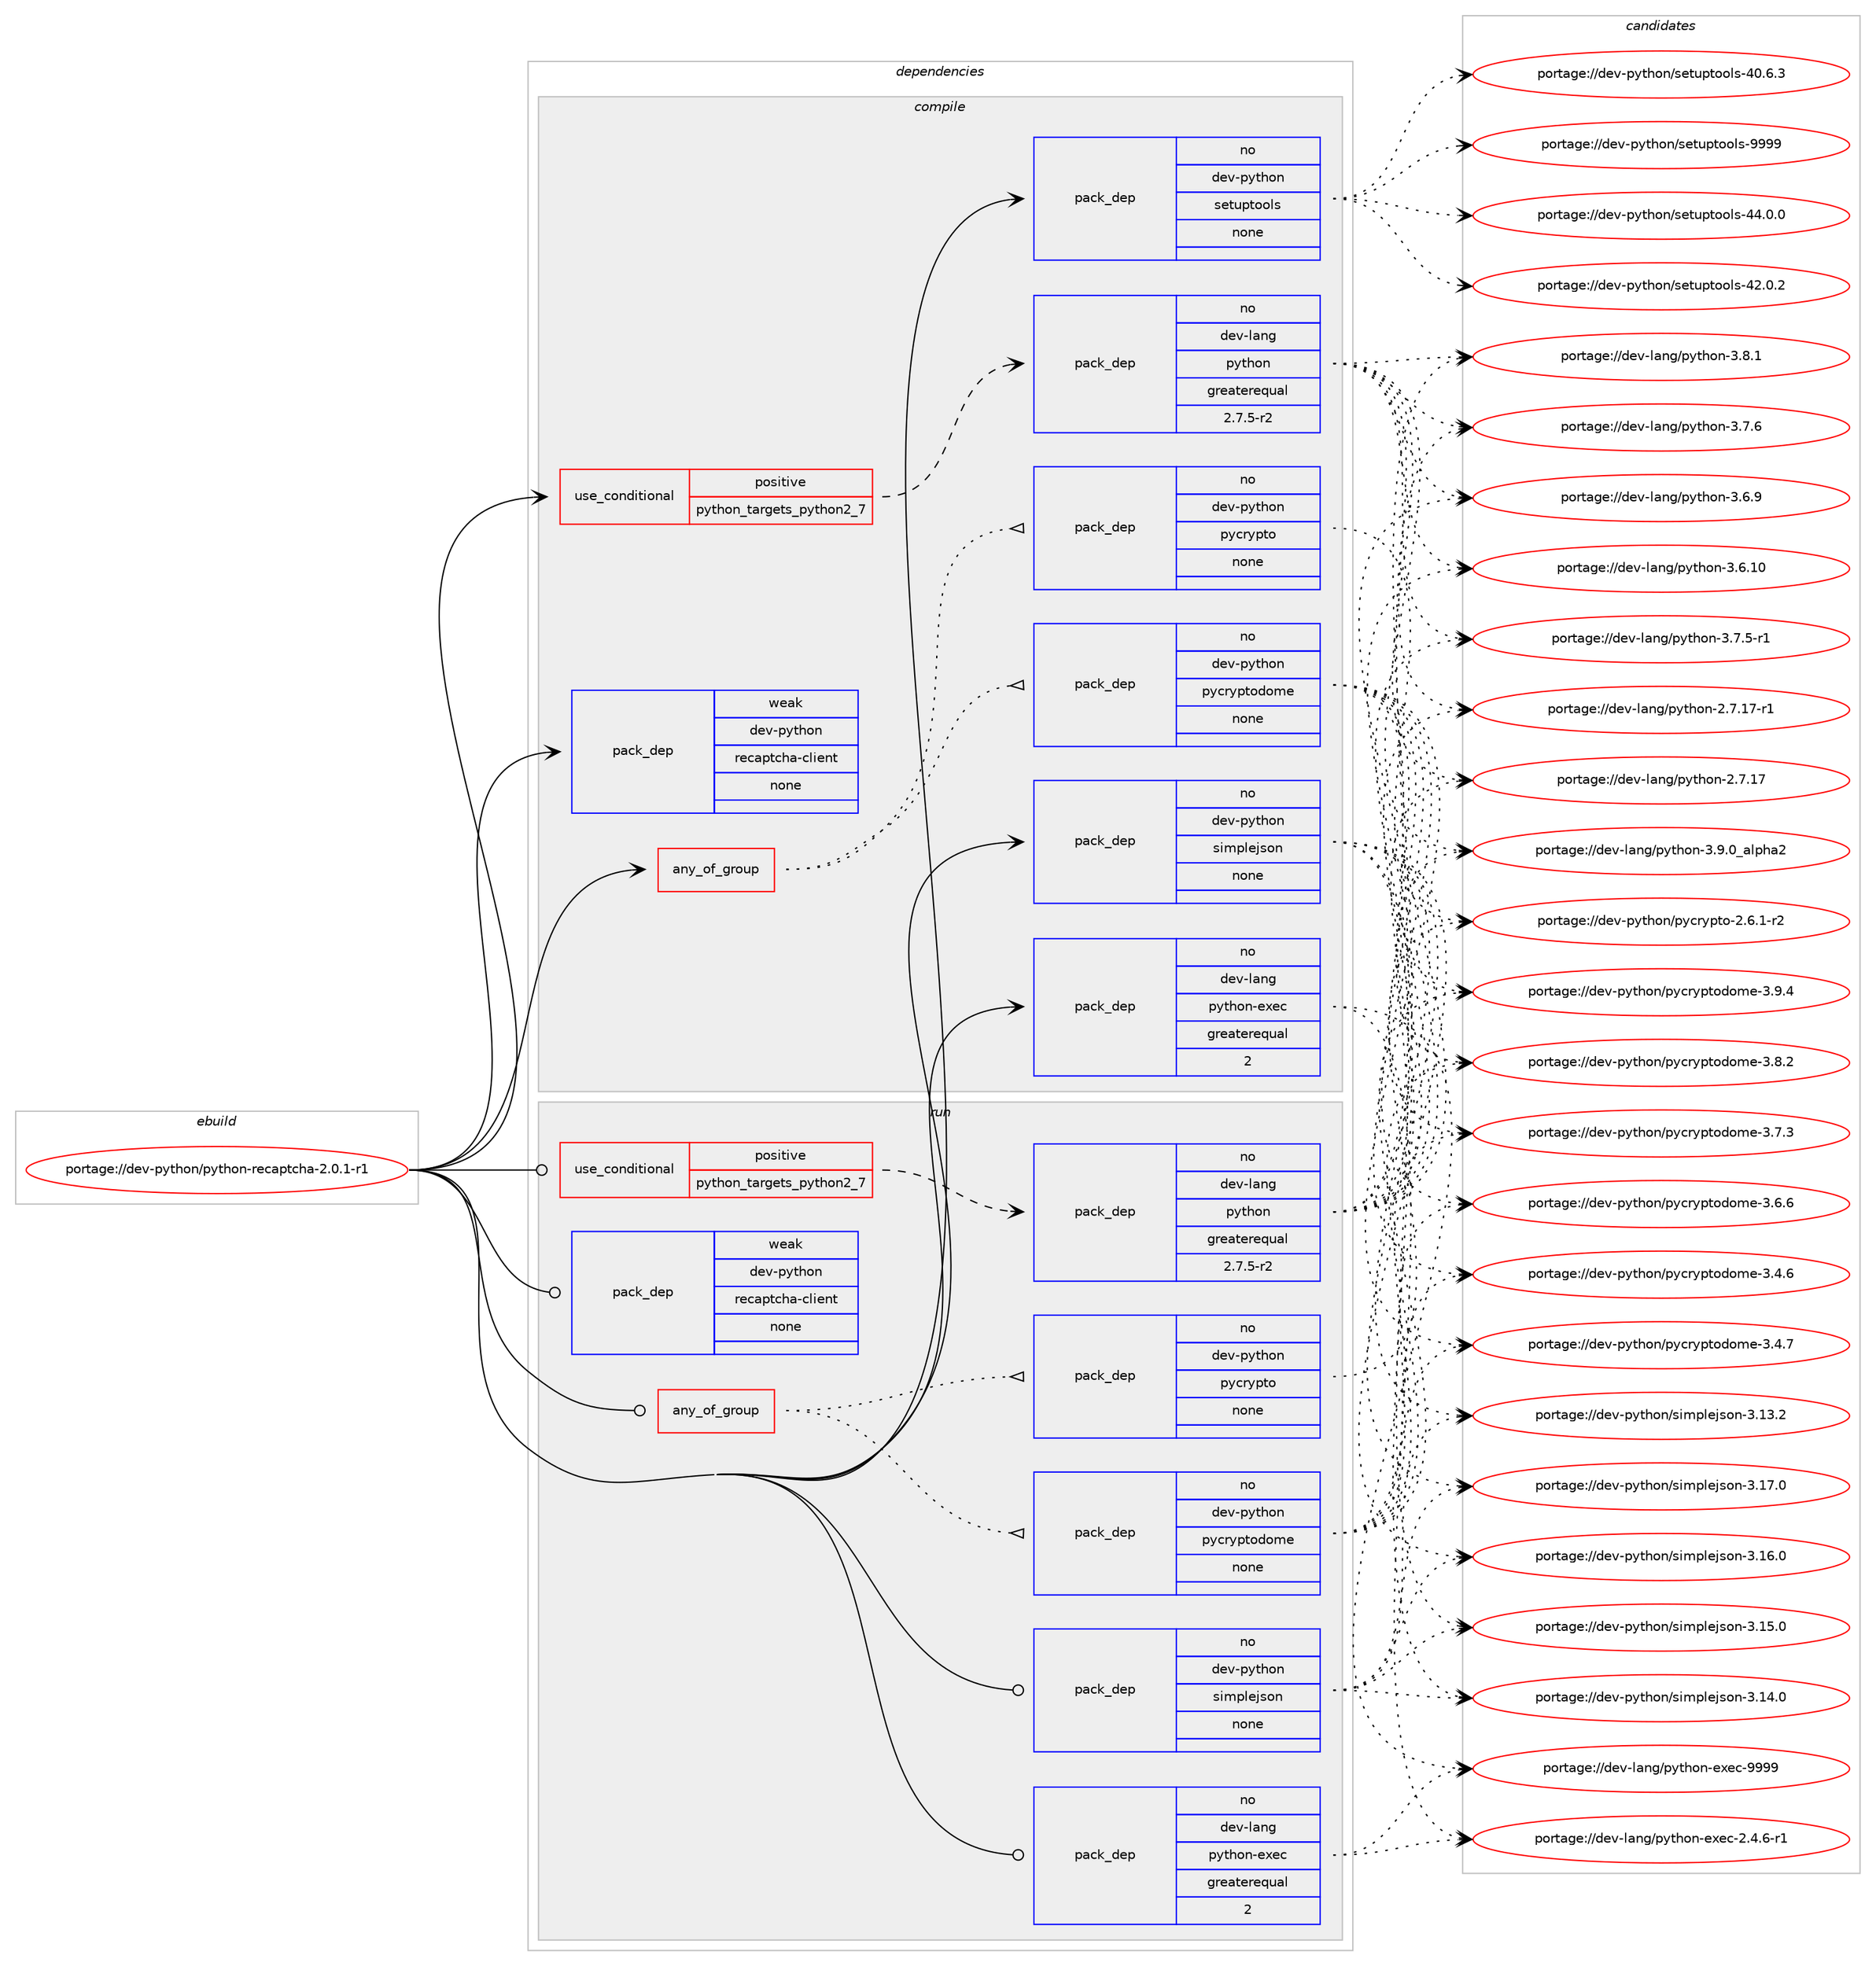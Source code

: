digraph prolog {

# *************
# Graph options
# *************

newrank=true;
concentrate=true;
compound=true;
graph [rankdir=LR,fontname=Helvetica,fontsize=10,ranksep=1.5];#, ranksep=2.5, nodesep=0.2];
edge  [arrowhead=vee];
node  [fontname=Helvetica,fontsize=10];

# **********
# The ebuild
# **********

subgraph cluster_leftcol {
color=gray;
rank=same;
label=<<i>ebuild</i>>;
id [label="portage://dev-python/python-recaptcha-2.0.1-r1", color=red, width=4, href="../dev-python/python-recaptcha-2.0.1-r1.svg"];
}

# ****************
# The dependencies
# ****************

subgraph cluster_midcol {
color=gray;
label=<<i>dependencies</i>>;
subgraph cluster_compile {
fillcolor="#eeeeee";
style=filled;
label=<<i>compile</i>>;
subgraph any4702 {
dependency431073 [label=<<TABLE BORDER="0" CELLBORDER="1" CELLSPACING="0" CELLPADDING="4"><TR><TD CELLPADDING="10">any_of_group</TD></TR></TABLE>>, shape=none, color=red];subgraph pack318597 {
dependency431074 [label=<<TABLE BORDER="0" CELLBORDER="1" CELLSPACING="0" CELLPADDING="4" WIDTH="220"><TR><TD ROWSPAN="6" CELLPADDING="30">pack_dep</TD></TR><TR><TD WIDTH="110">no</TD></TR><TR><TD>dev-python</TD></TR><TR><TD>pycryptodome</TD></TR><TR><TD>none</TD></TR><TR><TD></TD></TR></TABLE>>, shape=none, color=blue];
}
dependency431073:e -> dependency431074:w [weight=20,style="dotted",arrowhead="oinv"];
subgraph pack318598 {
dependency431075 [label=<<TABLE BORDER="0" CELLBORDER="1" CELLSPACING="0" CELLPADDING="4" WIDTH="220"><TR><TD ROWSPAN="6" CELLPADDING="30">pack_dep</TD></TR><TR><TD WIDTH="110">no</TD></TR><TR><TD>dev-python</TD></TR><TR><TD>pycrypto</TD></TR><TR><TD>none</TD></TR><TR><TD></TD></TR></TABLE>>, shape=none, color=blue];
}
dependency431073:e -> dependency431075:w [weight=20,style="dotted",arrowhead="oinv"];
}
id:e -> dependency431073:w [weight=20,style="solid",arrowhead="vee"];
subgraph cond107563 {
dependency431076 [label=<<TABLE BORDER="0" CELLBORDER="1" CELLSPACING="0" CELLPADDING="4"><TR><TD ROWSPAN="3" CELLPADDING="10">use_conditional</TD></TR><TR><TD>positive</TD></TR><TR><TD>python_targets_python2_7</TD></TR></TABLE>>, shape=none, color=red];
subgraph pack318599 {
dependency431077 [label=<<TABLE BORDER="0" CELLBORDER="1" CELLSPACING="0" CELLPADDING="4" WIDTH="220"><TR><TD ROWSPAN="6" CELLPADDING="30">pack_dep</TD></TR><TR><TD WIDTH="110">no</TD></TR><TR><TD>dev-lang</TD></TR><TR><TD>python</TD></TR><TR><TD>greaterequal</TD></TR><TR><TD>2.7.5-r2</TD></TR></TABLE>>, shape=none, color=blue];
}
dependency431076:e -> dependency431077:w [weight=20,style="dashed",arrowhead="vee"];
}
id:e -> dependency431076:w [weight=20,style="solid",arrowhead="vee"];
subgraph pack318600 {
dependency431078 [label=<<TABLE BORDER="0" CELLBORDER="1" CELLSPACING="0" CELLPADDING="4" WIDTH="220"><TR><TD ROWSPAN="6" CELLPADDING="30">pack_dep</TD></TR><TR><TD WIDTH="110">no</TD></TR><TR><TD>dev-lang</TD></TR><TR><TD>python-exec</TD></TR><TR><TD>greaterequal</TD></TR><TR><TD>2</TD></TR></TABLE>>, shape=none, color=blue];
}
id:e -> dependency431078:w [weight=20,style="solid",arrowhead="vee"];
subgraph pack318601 {
dependency431079 [label=<<TABLE BORDER="0" CELLBORDER="1" CELLSPACING="0" CELLPADDING="4" WIDTH="220"><TR><TD ROWSPAN="6" CELLPADDING="30">pack_dep</TD></TR><TR><TD WIDTH="110">no</TD></TR><TR><TD>dev-python</TD></TR><TR><TD>setuptools</TD></TR><TR><TD>none</TD></TR><TR><TD></TD></TR></TABLE>>, shape=none, color=blue];
}
id:e -> dependency431079:w [weight=20,style="solid",arrowhead="vee"];
subgraph pack318602 {
dependency431080 [label=<<TABLE BORDER="0" CELLBORDER="1" CELLSPACING="0" CELLPADDING="4" WIDTH="220"><TR><TD ROWSPAN="6" CELLPADDING="30">pack_dep</TD></TR><TR><TD WIDTH="110">no</TD></TR><TR><TD>dev-python</TD></TR><TR><TD>simplejson</TD></TR><TR><TD>none</TD></TR><TR><TD></TD></TR></TABLE>>, shape=none, color=blue];
}
id:e -> dependency431080:w [weight=20,style="solid",arrowhead="vee"];
subgraph pack318603 {
dependency431081 [label=<<TABLE BORDER="0" CELLBORDER="1" CELLSPACING="0" CELLPADDING="4" WIDTH="220"><TR><TD ROWSPAN="6" CELLPADDING="30">pack_dep</TD></TR><TR><TD WIDTH="110">weak</TD></TR><TR><TD>dev-python</TD></TR><TR><TD>recaptcha-client</TD></TR><TR><TD>none</TD></TR><TR><TD></TD></TR></TABLE>>, shape=none, color=blue];
}
id:e -> dependency431081:w [weight=20,style="solid",arrowhead="vee"];
}
subgraph cluster_compileandrun {
fillcolor="#eeeeee";
style=filled;
label=<<i>compile and run</i>>;
}
subgraph cluster_run {
fillcolor="#eeeeee";
style=filled;
label=<<i>run</i>>;
subgraph any4703 {
dependency431082 [label=<<TABLE BORDER="0" CELLBORDER="1" CELLSPACING="0" CELLPADDING="4"><TR><TD CELLPADDING="10">any_of_group</TD></TR></TABLE>>, shape=none, color=red];subgraph pack318604 {
dependency431083 [label=<<TABLE BORDER="0" CELLBORDER="1" CELLSPACING="0" CELLPADDING="4" WIDTH="220"><TR><TD ROWSPAN="6" CELLPADDING="30">pack_dep</TD></TR><TR><TD WIDTH="110">no</TD></TR><TR><TD>dev-python</TD></TR><TR><TD>pycryptodome</TD></TR><TR><TD>none</TD></TR><TR><TD></TD></TR></TABLE>>, shape=none, color=blue];
}
dependency431082:e -> dependency431083:w [weight=20,style="dotted",arrowhead="oinv"];
subgraph pack318605 {
dependency431084 [label=<<TABLE BORDER="0" CELLBORDER="1" CELLSPACING="0" CELLPADDING="4" WIDTH="220"><TR><TD ROWSPAN="6" CELLPADDING="30">pack_dep</TD></TR><TR><TD WIDTH="110">no</TD></TR><TR><TD>dev-python</TD></TR><TR><TD>pycrypto</TD></TR><TR><TD>none</TD></TR><TR><TD></TD></TR></TABLE>>, shape=none, color=blue];
}
dependency431082:e -> dependency431084:w [weight=20,style="dotted",arrowhead="oinv"];
}
id:e -> dependency431082:w [weight=20,style="solid",arrowhead="odot"];
subgraph cond107564 {
dependency431085 [label=<<TABLE BORDER="0" CELLBORDER="1" CELLSPACING="0" CELLPADDING="4"><TR><TD ROWSPAN="3" CELLPADDING="10">use_conditional</TD></TR><TR><TD>positive</TD></TR><TR><TD>python_targets_python2_7</TD></TR></TABLE>>, shape=none, color=red];
subgraph pack318606 {
dependency431086 [label=<<TABLE BORDER="0" CELLBORDER="1" CELLSPACING="0" CELLPADDING="4" WIDTH="220"><TR><TD ROWSPAN="6" CELLPADDING="30">pack_dep</TD></TR><TR><TD WIDTH="110">no</TD></TR><TR><TD>dev-lang</TD></TR><TR><TD>python</TD></TR><TR><TD>greaterequal</TD></TR><TR><TD>2.7.5-r2</TD></TR></TABLE>>, shape=none, color=blue];
}
dependency431085:e -> dependency431086:w [weight=20,style="dashed",arrowhead="vee"];
}
id:e -> dependency431085:w [weight=20,style="solid",arrowhead="odot"];
subgraph pack318607 {
dependency431087 [label=<<TABLE BORDER="0" CELLBORDER="1" CELLSPACING="0" CELLPADDING="4" WIDTH="220"><TR><TD ROWSPAN="6" CELLPADDING="30">pack_dep</TD></TR><TR><TD WIDTH="110">no</TD></TR><TR><TD>dev-lang</TD></TR><TR><TD>python-exec</TD></TR><TR><TD>greaterequal</TD></TR><TR><TD>2</TD></TR></TABLE>>, shape=none, color=blue];
}
id:e -> dependency431087:w [weight=20,style="solid",arrowhead="odot"];
subgraph pack318608 {
dependency431088 [label=<<TABLE BORDER="0" CELLBORDER="1" CELLSPACING="0" CELLPADDING="4" WIDTH="220"><TR><TD ROWSPAN="6" CELLPADDING="30">pack_dep</TD></TR><TR><TD WIDTH="110">no</TD></TR><TR><TD>dev-python</TD></TR><TR><TD>simplejson</TD></TR><TR><TD>none</TD></TR><TR><TD></TD></TR></TABLE>>, shape=none, color=blue];
}
id:e -> dependency431088:w [weight=20,style="solid",arrowhead="odot"];
subgraph pack318609 {
dependency431089 [label=<<TABLE BORDER="0" CELLBORDER="1" CELLSPACING="0" CELLPADDING="4" WIDTH="220"><TR><TD ROWSPAN="6" CELLPADDING="30">pack_dep</TD></TR><TR><TD WIDTH="110">weak</TD></TR><TR><TD>dev-python</TD></TR><TR><TD>recaptcha-client</TD></TR><TR><TD>none</TD></TR><TR><TD></TD></TR></TABLE>>, shape=none, color=blue];
}
id:e -> dependency431089:w [weight=20,style="solid",arrowhead="odot"];
}
}

# **************
# The candidates
# **************

subgraph cluster_choices {
rank=same;
color=gray;
label=<<i>candidates</i>>;

subgraph choice318597 {
color=black;
nodesep=1;
choice100101118451121211161041111104711212199114121112116111100111109101455146574652 [label="portage://dev-python/pycryptodome-3.9.4", color=red, width=4,href="../dev-python/pycryptodome-3.9.4.svg"];
choice100101118451121211161041111104711212199114121112116111100111109101455146564650 [label="portage://dev-python/pycryptodome-3.8.2", color=red, width=4,href="../dev-python/pycryptodome-3.8.2.svg"];
choice100101118451121211161041111104711212199114121112116111100111109101455146554651 [label="portage://dev-python/pycryptodome-3.7.3", color=red, width=4,href="../dev-python/pycryptodome-3.7.3.svg"];
choice100101118451121211161041111104711212199114121112116111100111109101455146544654 [label="portage://dev-python/pycryptodome-3.6.6", color=red, width=4,href="../dev-python/pycryptodome-3.6.6.svg"];
choice100101118451121211161041111104711212199114121112116111100111109101455146524655 [label="portage://dev-python/pycryptodome-3.4.7", color=red, width=4,href="../dev-python/pycryptodome-3.4.7.svg"];
choice100101118451121211161041111104711212199114121112116111100111109101455146524654 [label="portage://dev-python/pycryptodome-3.4.6", color=red, width=4,href="../dev-python/pycryptodome-3.4.6.svg"];
dependency431074:e -> choice100101118451121211161041111104711212199114121112116111100111109101455146574652:w [style=dotted,weight="100"];
dependency431074:e -> choice100101118451121211161041111104711212199114121112116111100111109101455146564650:w [style=dotted,weight="100"];
dependency431074:e -> choice100101118451121211161041111104711212199114121112116111100111109101455146554651:w [style=dotted,weight="100"];
dependency431074:e -> choice100101118451121211161041111104711212199114121112116111100111109101455146544654:w [style=dotted,weight="100"];
dependency431074:e -> choice100101118451121211161041111104711212199114121112116111100111109101455146524655:w [style=dotted,weight="100"];
dependency431074:e -> choice100101118451121211161041111104711212199114121112116111100111109101455146524654:w [style=dotted,weight="100"];
}
subgraph choice318598 {
color=black;
nodesep=1;
choice1001011184511212111610411111047112121991141211121161114550465446494511450 [label="portage://dev-python/pycrypto-2.6.1-r2", color=red, width=4,href="../dev-python/pycrypto-2.6.1-r2.svg"];
dependency431075:e -> choice1001011184511212111610411111047112121991141211121161114550465446494511450:w [style=dotted,weight="100"];
}
subgraph choice318599 {
color=black;
nodesep=1;
choice10010111845108971101034711212111610411111045514657464895971081121049750 [label="portage://dev-lang/python-3.9.0_alpha2", color=red, width=4,href="../dev-lang/python-3.9.0_alpha2.svg"];
choice100101118451089711010347112121116104111110455146564649 [label="portage://dev-lang/python-3.8.1", color=red, width=4,href="../dev-lang/python-3.8.1.svg"];
choice100101118451089711010347112121116104111110455146554654 [label="portage://dev-lang/python-3.7.6", color=red, width=4,href="../dev-lang/python-3.7.6.svg"];
choice1001011184510897110103471121211161041111104551465546534511449 [label="portage://dev-lang/python-3.7.5-r1", color=red, width=4,href="../dev-lang/python-3.7.5-r1.svg"];
choice100101118451089711010347112121116104111110455146544657 [label="portage://dev-lang/python-3.6.9", color=red, width=4,href="../dev-lang/python-3.6.9.svg"];
choice10010111845108971101034711212111610411111045514654464948 [label="portage://dev-lang/python-3.6.10", color=red, width=4,href="../dev-lang/python-3.6.10.svg"];
choice100101118451089711010347112121116104111110455046554649554511449 [label="portage://dev-lang/python-2.7.17-r1", color=red, width=4,href="../dev-lang/python-2.7.17-r1.svg"];
choice10010111845108971101034711212111610411111045504655464955 [label="portage://dev-lang/python-2.7.17", color=red, width=4,href="../dev-lang/python-2.7.17.svg"];
dependency431077:e -> choice10010111845108971101034711212111610411111045514657464895971081121049750:w [style=dotted,weight="100"];
dependency431077:e -> choice100101118451089711010347112121116104111110455146564649:w [style=dotted,weight="100"];
dependency431077:e -> choice100101118451089711010347112121116104111110455146554654:w [style=dotted,weight="100"];
dependency431077:e -> choice1001011184510897110103471121211161041111104551465546534511449:w [style=dotted,weight="100"];
dependency431077:e -> choice100101118451089711010347112121116104111110455146544657:w [style=dotted,weight="100"];
dependency431077:e -> choice10010111845108971101034711212111610411111045514654464948:w [style=dotted,weight="100"];
dependency431077:e -> choice100101118451089711010347112121116104111110455046554649554511449:w [style=dotted,weight="100"];
dependency431077:e -> choice10010111845108971101034711212111610411111045504655464955:w [style=dotted,weight="100"];
}
subgraph choice318600 {
color=black;
nodesep=1;
choice10010111845108971101034711212111610411111045101120101994557575757 [label="portage://dev-lang/python-exec-9999", color=red, width=4,href="../dev-lang/python-exec-9999.svg"];
choice10010111845108971101034711212111610411111045101120101994550465246544511449 [label="portage://dev-lang/python-exec-2.4.6-r1", color=red, width=4,href="../dev-lang/python-exec-2.4.6-r1.svg"];
dependency431078:e -> choice10010111845108971101034711212111610411111045101120101994557575757:w [style=dotted,weight="100"];
dependency431078:e -> choice10010111845108971101034711212111610411111045101120101994550465246544511449:w [style=dotted,weight="100"];
}
subgraph choice318601 {
color=black;
nodesep=1;
choice10010111845112121116104111110471151011161171121161111111081154557575757 [label="portage://dev-python/setuptools-9999", color=red, width=4,href="../dev-python/setuptools-9999.svg"];
choice100101118451121211161041111104711510111611711211611111110811545525246484648 [label="portage://dev-python/setuptools-44.0.0", color=red, width=4,href="../dev-python/setuptools-44.0.0.svg"];
choice100101118451121211161041111104711510111611711211611111110811545525046484650 [label="portage://dev-python/setuptools-42.0.2", color=red, width=4,href="../dev-python/setuptools-42.0.2.svg"];
choice100101118451121211161041111104711510111611711211611111110811545524846544651 [label="portage://dev-python/setuptools-40.6.3", color=red, width=4,href="../dev-python/setuptools-40.6.3.svg"];
dependency431079:e -> choice10010111845112121116104111110471151011161171121161111111081154557575757:w [style=dotted,weight="100"];
dependency431079:e -> choice100101118451121211161041111104711510111611711211611111110811545525246484648:w [style=dotted,weight="100"];
dependency431079:e -> choice100101118451121211161041111104711510111611711211611111110811545525046484650:w [style=dotted,weight="100"];
dependency431079:e -> choice100101118451121211161041111104711510111611711211611111110811545524846544651:w [style=dotted,weight="100"];
}
subgraph choice318602 {
color=black;
nodesep=1;
choice100101118451121211161041111104711510510911210810110611511111045514649554648 [label="portage://dev-python/simplejson-3.17.0", color=red, width=4,href="../dev-python/simplejson-3.17.0.svg"];
choice100101118451121211161041111104711510510911210810110611511111045514649544648 [label="portage://dev-python/simplejson-3.16.0", color=red, width=4,href="../dev-python/simplejson-3.16.0.svg"];
choice100101118451121211161041111104711510510911210810110611511111045514649534648 [label="portage://dev-python/simplejson-3.15.0", color=red, width=4,href="../dev-python/simplejson-3.15.0.svg"];
choice100101118451121211161041111104711510510911210810110611511111045514649524648 [label="portage://dev-python/simplejson-3.14.0", color=red, width=4,href="../dev-python/simplejson-3.14.0.svg"];
choice100101118451121211161041111104711510510911210810110611511111045514649514650 [label="portage://dev-python/simplejson-3.13.2", color=red, width=4,href="../dev-python/simplejson-3.13.2.svg"];
dependency431080:e -> choice100101118451121211161041111104711510510911210810110611511111045514649554648:w [style=dotted,weight="100"];
dependency431080:e -> choice100101118451121211161041111104711510510911210810110611511111045514649544648:w [style=dotted,weight="100"];
dependency431080:e -> choice100101118451121211161041111104711510510911210810110611511111045514649534648:w [style=dotted,weight="100"];
dependency431080:e -> choice100101118451121211161041111104711510510911210810110611511111045514649524648:w [style=dotted,weight="100"];
dependency431080:e -> choice100101118451121211161041111104711510510911210810110611511111045514649514650:w [style=dotted,weight="100"];
}
subgraph choice318603 {
color=black;
nodesep=1;
}
subgraph choice318604 {
color=black;
nodesep=1;
choice100101118451121211161041111104711212199114121112116111100111109101455146574652 [label="portage://dev-python/pycryptodome-3.9.4", color=red, width=4,href="../dev-python/pycryptodome-3.9.4.svg"];
choice100101118451121211161041111104711212199114121112116111100111109101455146564650 [label="portage://dev-python/pycryptodome-3.8.2", color=red, width=4,href="../dev-python/pycryptodome-3.8.2.svg"];
choice100101118451121211161041111104711212199114121112116111100111109101455146554651 [label="portage://dev-python/pycryptodome-3.7.3", color=red, width=4,href="../dev-python/pycryptodome-3.7.3.svg"];
choice100101118451121211161041111104711212199114121112116111100111109101455146544654 [label="portage://dev-python/pycryptodome-3.6.6", color=red, width=4,href="../dev-python/pycryptodome-3.6.6.svg"];
choice100101118451121211161041111104711212199114121112116111100111109101455146524655 [label="portage://dev-python/pycryptodome-3.4.7", color=red, width=4,href="../dev-python/pycryptodome-3.4.7.svg"];
choice100101118451121211161041111104711212199114121112116111100111109101455146524654 [label="portage://dev-python/pycryptodome-3.4.6", color=red, width=4,href="../dev-python/pycryptodome-3.4.6.svg"];
dependency431083:e -> choice100101118451121211161041111104711212199114121112116111100111109101455146574652:w [style=dotted,weight="100"];
dependency431083:e -> choice100101118451121211161041111104711212199114121112116111100111109101455146564650:w [style=dotted,weight="100"];
dependency431083:e -> choice100101118451121211161041111104711212199114121112116111100111109101455146554651:w [style=dotted,weight="100"];
dependency431083:e -> choice100101118451121211161041111104711212199114121112116111100111109101455146544654:w [style=dotted,weight="100"];
dependency431083:e -> choice100101118451121211161041111104711212199114121112116111100111109101455146524655:w [style=dotted,weight="100"];
dependency431083:e -> choice100101118451121211161041111104711212199114121112116111100111109101455146524654:w [style=dotted,weight="100"];
}
subgraph choice318605 {
color=black;
nodesep=1;
choice1001011184511212111610411111047112121991141211121161114550465446494511450 [label="portage://dev-python/pycrypto-2.6.1-r2", color=red, width=4,href="../dev-python/pycrypto-2.6.1-r2.svg"];
dependency431084:e -> choice1001011184511212111610411111047112121991141211121161114550465446494511450:w [style=dotted,weight="100"];
}
subgraph choice318606 {
color=black;
nodesep=1;
choice10010111845108971101034711212111610411111045514657464895971081121049750 [label="portage://dev-lang/python-3.9.0_alpha2", color=red, width=4,href="../dev-lang/python-3.9.0_alpha2.svg"];
choice100101118451089711010347112121116104111110455146564649 [label="portage://dev-lang/python-3.8.1", color=red, width=4,href="../dev-lang/python-3.8.1.svg"];
choice100101118451089711010347112121116104111110455146554654 [label="portage://dev-lang/python-3.7.6", color=red, width=4,href="../dev-lang/python-3.7.6.svg"];
choice1001011184510897110103471121211161041111104551465546534511449 [label="portage://dev-lang/python-3.7.5-r1", color=red, width=4,href="../dev-lang/python-3.7.5-r1.svg"];
choice100101118451089711010347112121116104111110455146544657 [label="portage://dev-lang/python-3.6.9", color=red, width=4,href="../dev-lang/python-3.6.9.svg"];
choice10010111845108971101034711212111610411111045514654464948 [label="portage://dev-lang/python-3.6.10", color=red, width=4,href="../dev-lang/python-3.6.10.svg"];
choice100101118451089711010347112121116104111110455046554649554511449 [label="portage://dev-lang/python-2.7.17-r1", color=red, width=4,href="../dev-lang/python-2.7.17-r1.svg"];
choice10010111845108971101034711212111610411111045504655464955 [label="portage://dev-lang/python-2.7.17", color=red, width=4,href="../dev-lang/python-2.7.17.svg"];
dependency431086:e -> choice10010111845108971101034711212111610411111045514657464895971081121049750:w [style=dotted,weight="100"];
dependency431086:e -> choice100101118451089711010347112121116104111110455146564649:w [style=dotted,weight="100"];
dependency431086:e -> choice100101118451089711010347112121116104111110455146554654:w [style=dotted,weight="100"];
dependency431086:e -> choice1001011184510897110103471121211161041111104551465546534511449:w [style=dotted,weight="100"];
dependency431086:e -> choice100101118451089711010347112121116104111110455146544657:w [style=dotted,weight="100"];
dependency431086:e -> choice10010111845108971101034711212111610411111045514654464948:w [style=dotted,weight="100"];
dependency431086:e -> choice100101118451089711010347112121116104111110455046554649554511449:w [style=dotted,weight="100"];
dependency431086:e -> choice10010111845108971101034711212111610411111045504655464955:w [style=dotted,weight="100"];
}
subgraph choice318607 {
color=black;
nodesep=1;
choice10010111845108971101034711212111610411111045101120101994557575757 [label="portage://dev-lang/python-exec-9999", color=red, width=4,href="../dev-lang/python-exec-9999.svg"];
choice10010111845108971101034711212111610411111045101120101994550465246544511449 [label="portage://dev-lang/python-exec-2.4.6-r1", color=red, width=4,href="../dev-lang/python-exec-2.4.6-r1.svg"];
dependency431087:e -> choice10010111845108971101034711212111610411111045101120101994557575757:w [style=dotted,weight="100"];
dependency431087:e -> choice10010111845108971101034711212111610411111045101120101994550465246544511449:w [style=dotted,weight="100"];
}
subgraph choice318608 {
color=black;
nodesep=1;
choice100101118451121211161041111104711510510911210810110611511111045514649554648 [label="portage://dev-python/simplejson-3.17.0", color=red, width=4,href="../dev-python/simplejson-3.17.0.svg"];
choice100101118451121211161041111104711510510911210810110611511111045514649544648 [label="portage://dev-python/simplejson-3.16.0", color=red, width=4,href="../dev-python/simplejson-3.16.0.svg"];
choice100101118451121211161041111104711510510911210810110611511111045514649534648 [label="portage://dev-python/simplejson-3.15.0", color=red, width=4,href="../dev-python/simplejson-3.15.0.svg"];
choice100101118451121211161041111104711510510911210810110611511111045514649524648 [label="portage://dev-python/simplejson-3.14.0", color=red, width=4,href="../dev-python/simplejson-3.14.0.svg"];
choice100101118451121211161041111104711510510911210810110611511111045514649514650 [label="portage://dev-python/simplejson-3.13.2", color=red, width=4,href="../dev-python/simplejson-3.13.2.svg"];
dependency431088:e -> choice100101118451121211161041111104711510510911210810110611511111045514649554648:w [style=dotted,weight="100"];
dependency431088:e -> choice100101118451121211161041111104711510510911210810110611511111045514649544648:w [style=dotted,weight="100"];
dependency431088:e -> choice100101118451121211161041111104711510510911210810110611511111045514649534648:w [style=dotted,weight="100"];
dependency431088:e -> choice100101118451121211161041111104711510510911210810110611511111045514649524648:w [style=dotted,weight="100"];
dependency431088:e -> choice100101118451121211161041111104711510510911210810110611511111045514649514650:w [style=dotted,weight="100"];
}
subgraph choice318609 {
color=black;
nodesep=1;
}
}

}
